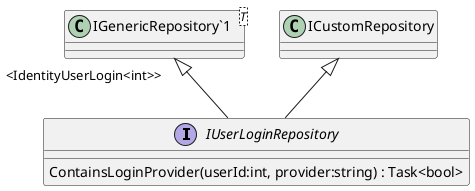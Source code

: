 @startuml
interface IUserLoginRepository {
    ContainsLoginProvider(userId:int, provider:string) : Task<bool>
}
class "IGenericRepository`1"<T> {
}
"IGenericRepository`1" "<IdentityUserLogin<int>>" <|-- IUserLoginRepository
ICustomRepository <|-- IUserLoginRepository
@enduml
